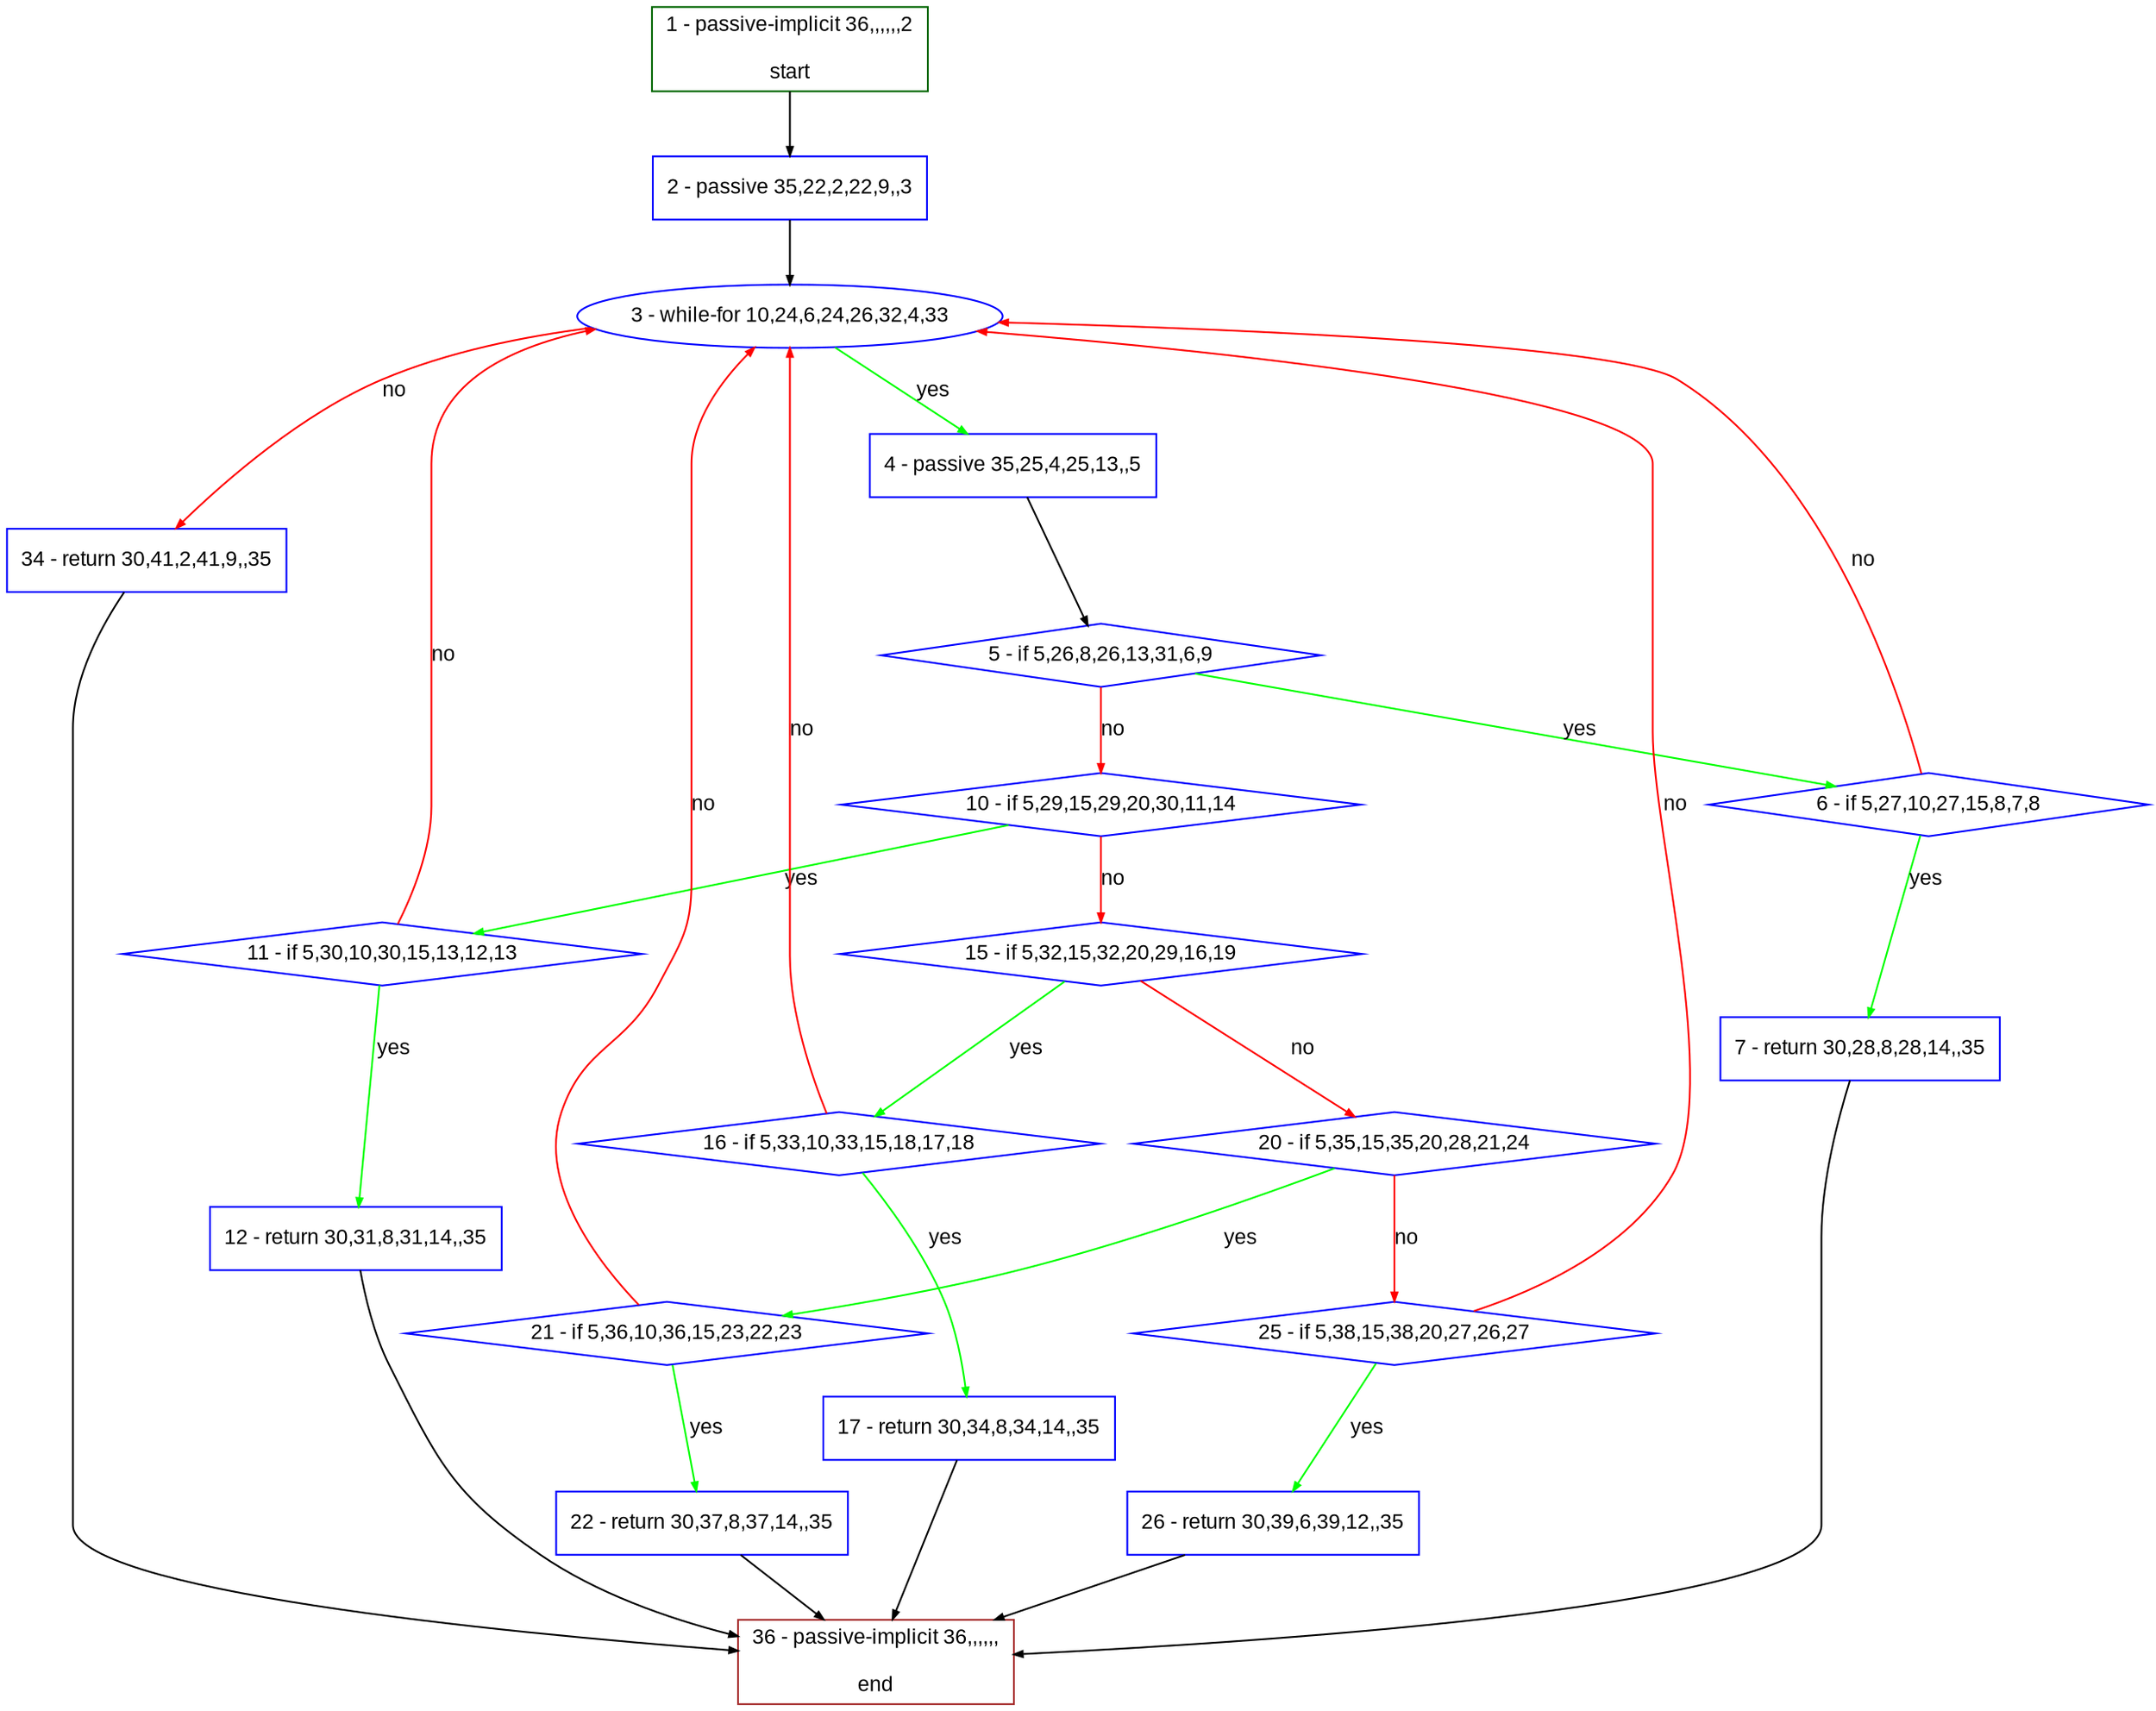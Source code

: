 digraph "" {
  graph [bgcolor="white", fillcolor="#FFFFCC", pack="true", packmode="clust", fontname="Arial", label="", fontsize="12", compound="true", style="rounded,filled"];
  node [node_initialized="no", fillcolor="white", fontname="Arial", label="", color="grey", fontsize="12", fixedsize="false", compound="true", shape="rectangle", style="filled"];
  edge [arrowtail="none", lhead="", fontcolor="black", fontname="Arial", label="", color="black", fontsize="12", arrowhead="normal", arrowsize="0.5", compound="true", ltail="", dir="forward"];
  __N1 [fillcolor="#ffffff", label="2 - passive 35,22,2,22,9,,3", color="#0000ff", shape="box", style="filled"];
  __N2 [fillcolor="#ffffff", label="1 - passive-implicit 36,,,,,,2\n\nstart", color="#006400", shape="box", style="filled"];
  __N3 [fillcolor="#ffffff", label="3 - while-for 10,24,6,24,26,32,4,33", color="#0000ff", shape="oval", style="filled"];
  __N4 [fillcolor="#ffffff", label="4 - passive 35,25,4,25,13,,5", color="#0000ff", shape="box", style="filled"];
  __N5 [fillcolor="#ffffff", label="34 - return 30,41,2,41,9,,35", color="#0000ff", shape="box", style="filled"];
  __N6 [fillcolor="#ffffff", label="5 - if 5,26,8,26,13,31,6,9", color="#0000ff", shape="diamond", style="filled"];
  __N7 [fillcolor="#ffffff", label="6 - if 5,27,10,27,15,8,7,8", color="#0000ff", shape="diamond", style="filled"];
  __N8 [fillcolor="#ffffff", label="10 - if 5,29,15,29,20,30,11,14", color="#0000ff", shape="diamond", style="filled"];
  __N9 [fillcolor="#ffffff", label="7 - return 30,28,8,28,14,,35", color="#0000ff", shape="box", style="filled"];
  __N10 [fillcolor="#ffffff", label="36 - passive-implicit 36,,,,,,\n\nend", color="#a52a2a", shape="box", style="filled"];
  __N11 [fillcolor="#ffffff", label="11 - if 5,30,10,30,15,13,12,13", color="#0000ff", shape="diamond", style="filled"];
  __N12 [fillcolor="#ffffff", label="15 - if 5,32,15,32,20,29,16,19", color="#0000ff", shape="diamond", style="filled"];
  __N13 [fillcolor="#ffffff", label="12 - return 30,31,8,31,14,,35", color="#0000ff", shape="box", style="filled"];
  __N14 [fillcolor="#ffffff", label="16 - if 5,33,10,33,15,18,17,18", color="#0000ff", shape="diamond", style="filled"];
  __N15 [fillcolor="#ffffff", label="20 - if 5,35,15,35,20,28,21,24", color="#0000ff", shape="diamond", style="filled"];
  __N16 [fillcolor="#ffffff", label="17 - return 30,34,8,34,14,,35", color="#0000ff", shape="box", style="filled"];
  __N17 [fillcolor="#ffffff", label="21 - if 5,36,10,36,15,23,22,23", color="#0000ff", shape="diamond", style="filled"];
  __N18 [fillcolor="#ffffff", label="25 - if 5,38,15,38,20,27,26,27", color="#0000ff", shape="diamond", style="filled"];
  __N19 [fillcolor="#ffffff", label="22 - return 30,37,8,37,14,,35", color="#0000ff", shape="box", style="filled"];
  __N20 [fillcolor="#ffffff", label="26 - return 30,39,6,39,12,,35", color="#0000ff", shape="box", style="filled"];
  __N2 -> __N1 [arrowtail="none", color="#000000", label="", arrowhead="normal", dir="forward"];
  __N1 -> __N3 [arrowtail="none", color="#000000", label="", arrowhead="normal", dir="forward"];
  __N3 -> __N4 [arrowtail="none", color="#00ff00", label="yes", arrowhead="normal", dir="forward"];
  __N3 -> __N5 [arrowtail="none", color="#ff0000", label="no", arrowhead="normal", dir="forward"];
  __N4 -> __N6 [arrowtail="none", color="#000000", label="", arrowhead="normal", dir="forward"];
  __N6 -> __N7 [arrowtail="none", color="#00ff00", label="yes", arrowhead="normal", dir="forward"];
  __N6 -> __N8 [arrowtail="none", color="#ff0000", label="no", arrowhead="normal", dir="forward"];
  __N7 -> __N3 [arrowtail="none", color="#ff0000", label="no", arrowhead="normal", dir="forward"];
  __N7 -> __N9 [arrowtail="none", color="#00ff00", label="yes", arrowhead="normal", dir="forward"];
  __N9 -> __N10 [arrowtail="none", color="#000000", label="", arrowhead="normal", dir="forward"];
  __N8 -> __N11 [arrowtail="none", color="#00ff00", label="yes", arrowhead="normal", dir="forward"];
  __N8 -> __N12 [arrowtail="none", color="#ff0000", label="no", arrowhead="normal", dir="forward"];
  __N11 -> __N3 [arrowtail="none", color="#ff0000", label="no", arrowhead="normal", dir="forward"];
  __N11 -> __N13 [arrowtail="none", color="#00ff00", label="yes", arrowhead="normal", dir="forward"];
  __N13 -> __N10 [arrowtail="none", color="#000000", label="", arrowhead="normal", dir="forward"];
  __N12 -> __N14 [arrowtail="none", color="#00ff00", label="yes", arrowhead="normal", dir="forward"];
  __N12 -> __N15 [arrowtail="none", color="#ff0000", label="no", arrowhead="normal", dir="forward"];
  __N14 -> __N3 [arrowtail="none", color="#ff0000", label="no", arrowhead="normal", dir="forward"];
  __N14 -> __N16 [arrowtail="none", color="#00ff00", label="yes", arrowhead="normal", dir="forward"];
  __N16 -> __N10 [arrowtail="none", color="#000000", label="", arrowhead="normal", dir="forward"];
  __N15 -> __N17 [arrowtail="none", color="#00ff00", label="yes", arrowhead="normal", dir="forward"];
  __N15 -> __N18 [arrowtail="none", color="#ff0000", label="no", arrowhead="normal", dir="forward"];
  __N17 -> __N3 [arrowtail="none", color="#ff0000", label="no", arrowhead="normal", dir="forward"];
  __N17 -> __N19 [arrowtail="none", color="#00ff00", label="yes", arrowhead="normal", dir="forward"];
  __N19 -> __N10 [arrowtail="none", color="#000000", label="", arrowhead="normal", dir="forward"];
  __N18 -> __N3 [arrowtail="none", color="#ff0000", label="no", arrowhead="normal", dir="forward"];
  __N18 -> __N20 [arrowtail="none", color="#00ff00", label="yes", arrowhead="normal", dir="forward"];
  __N20 -> __N10 [arrowtail="none", color="#000000", label="", arrowhead="normal", dir="forward"];
  __N5 -> __N10 [arrowtail="none", color="#000000", label="", arrowhead="normal", dir="forward"];
}
